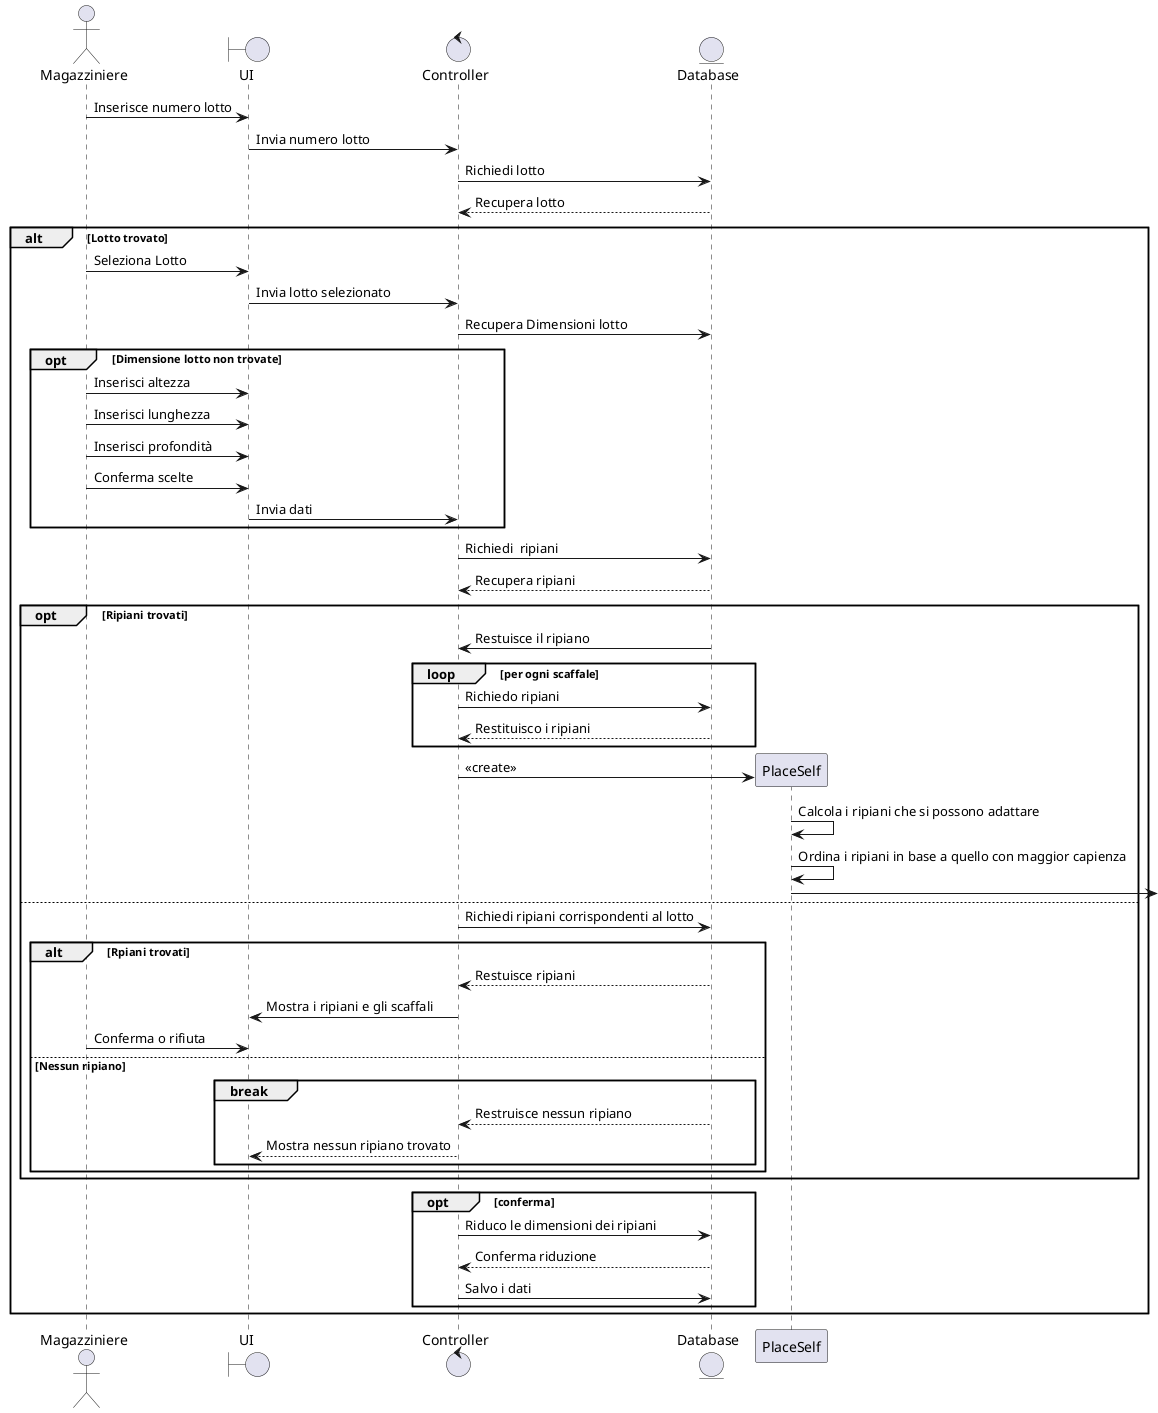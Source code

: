 @startuml
actor Magazziniere as M
boundary  UI as UI
control Controller as S
entity Database as D
M->UI:Inserisce numero lotto
UI->S:Invia numero lotto
S->D:Richiedi lotto
D-->S:Recupera lotto


alt Lotto trovato
M->UI:Seleziona Lotto
UI->S:Invia lotto selezionato

S->D:Recupera Dimensioni lotto
opt Dimensione lotto non trovate
M->UI:Inserisci altezza
M->UI:Inserisci lunghezza
M->UI:Inserisci profondità
M->UI:Conferma scelte
UI->S:Invia dati
end
S->D:Richiedi  ripiani
D-->S:Recupera ripiani
opt Ripiani trovati






D->S:Restuisce il ripiano
loop per ogni scaffale
S->D:Richiedo ripiani
D-->S:Restituisco i ripiani
end loop
create PlaceSelf as PS
S->PS:<<create>>
PS->PS:Calcola i ripiani che si possono adattare
PS->PS:Ordina i ripiani in base a quello con maggior capienza
PS->

else
S->D:Richiedi ripiani corrispondenti al lotto
alt Rpiani trovati
D-->S:Restuisce ripiani
S->UI:Mostra i ripiani e gli scaffali
M->UI:Conferma o rifiuta
else Nessun ripiano

break
D-->S:Restruisce nessun ripiano
S-->UI:Mostra nessun ripiano trovato
end
end
end

opt conferma
S->D:Riduco le dimensioni dei ripiani
D-->S:Conferma riduzione
S->D:Salvo i dati

end
end
@enduml
